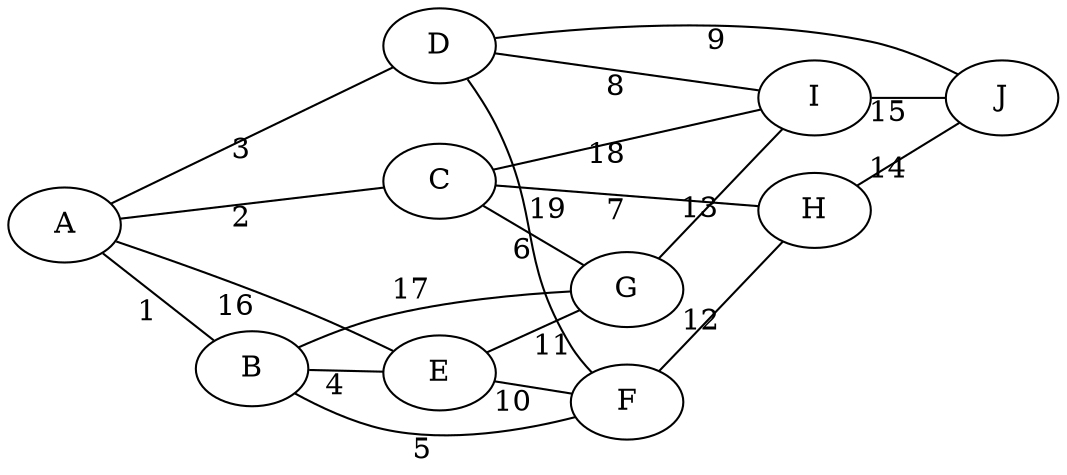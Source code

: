graph G {
    rankdir=LR;
    A -- B [xlabel=1];
    A -- C [xlabel=2];
    A -- D [xlabel=3];
    B -- E [xlabel=4];
    B -- F [xlabel=5];
    C -- G [xlabel=6];
    C -- H [xlabel=7];
    D -- I [xlabel=8];
    D -- J [xlabel=9];
    E -- F [xlabel=10];
    E -- G [xlabel=11];
    F -- H [xlabel=12];
    G -- I [xlabel=13];
    H -- J [xlabel=14];
    I -- J [xlabel=15];
    A -- E [xlabel=16];
    B -- G [xlabel=17];
    C -- I [xlabel=18];
    D -- F [xlabel=19];
}